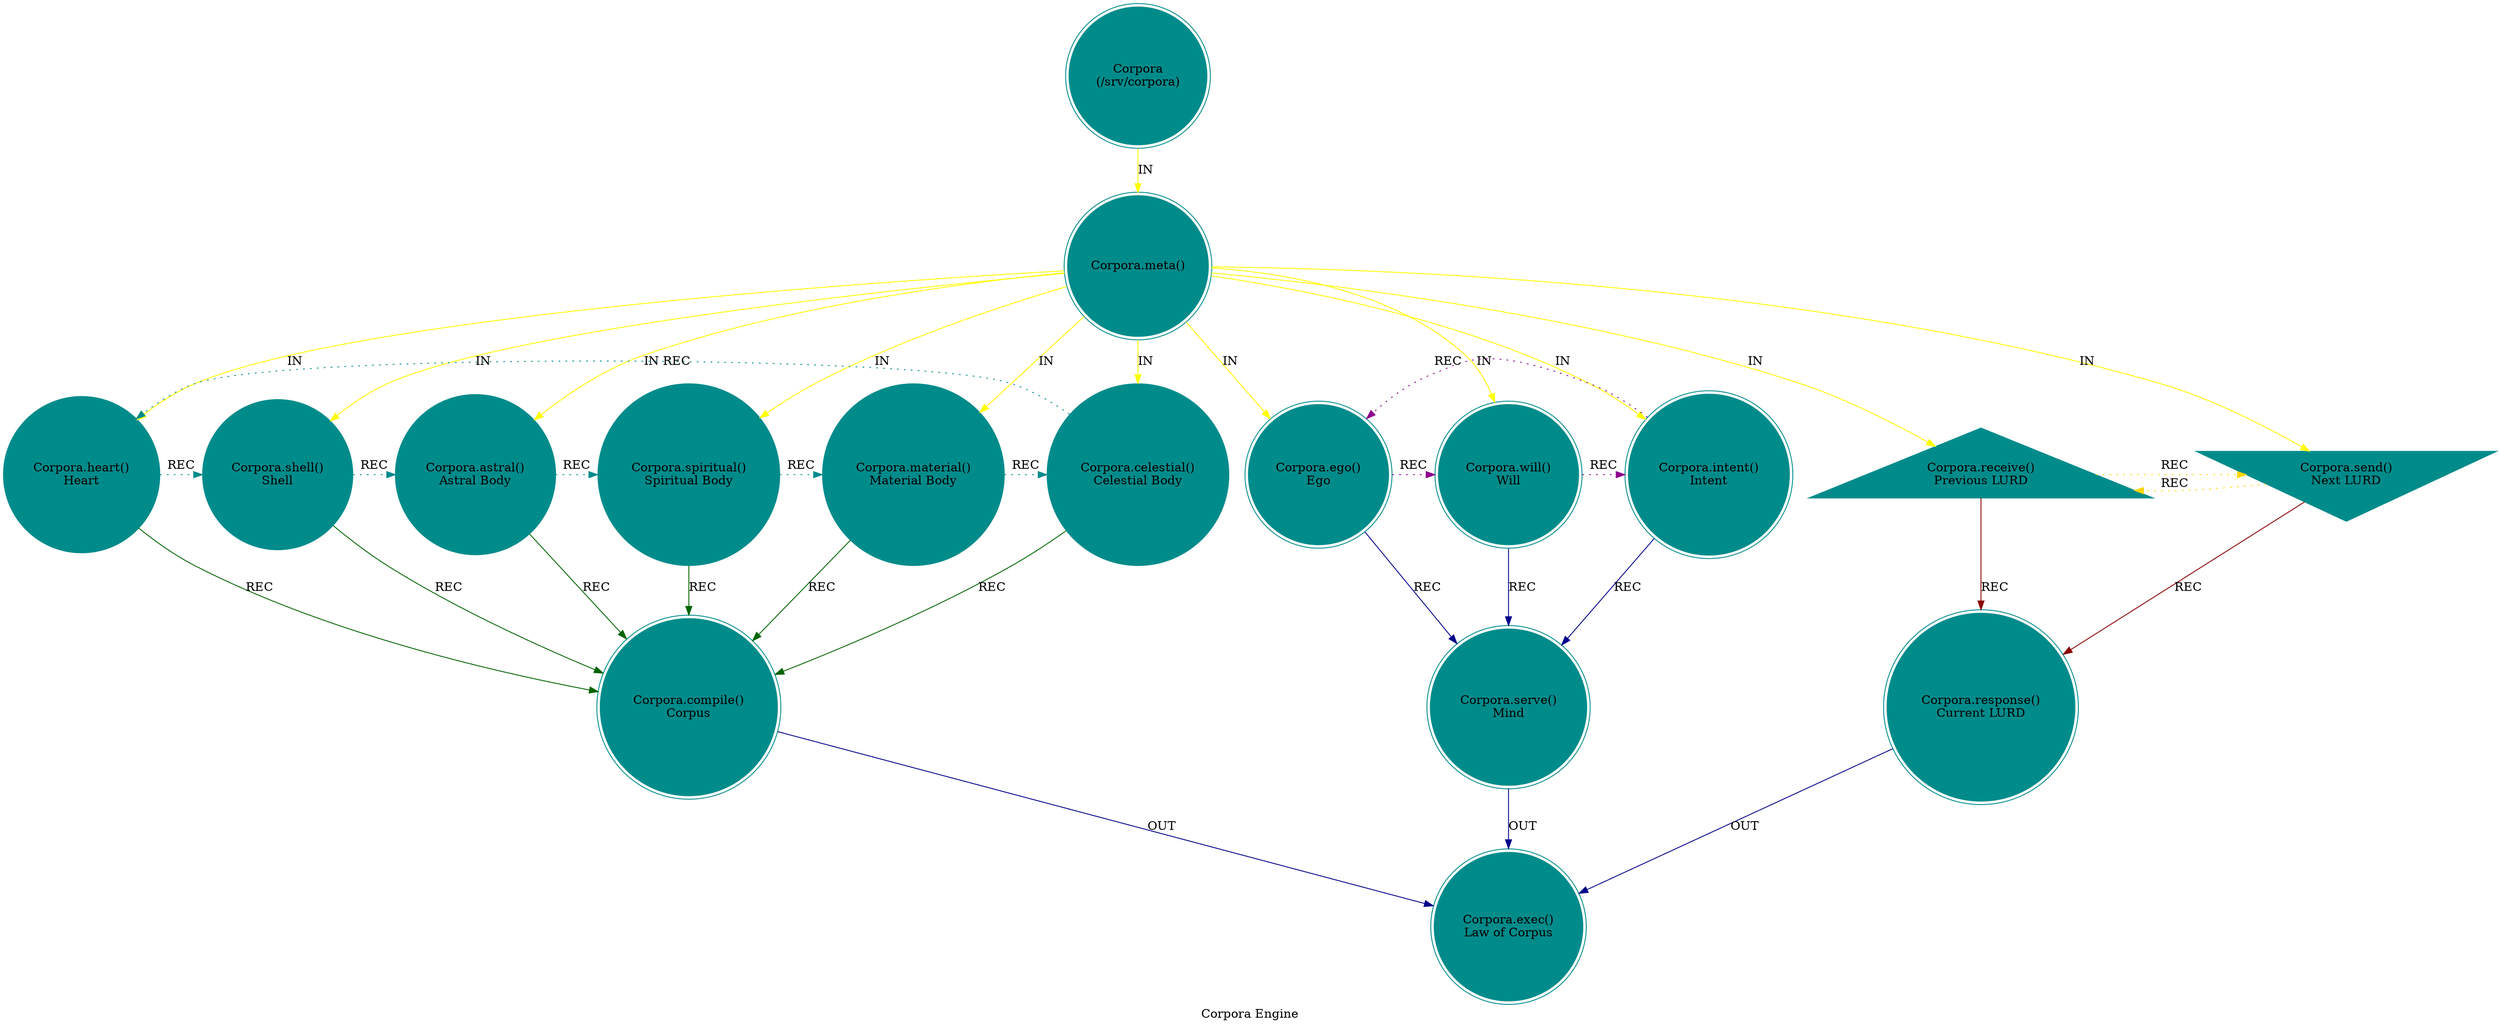 digraph CorporaEngine {
    label = "Corpora Engine";
    style = filled;
    color = red;
    comment = "";
    node [shape = circle; style = filled; color = darkcyan;];
    
    spark_d_mythos_t [label = "Corpora\n(/srv/corpora)";shape = doublecircle;];
    
    // r0::meta();r1,r2,r4,r8,r7,r5;r3,r6,r;ra::receive(),rb::send(),rc::dispatch(),rd::commit(),re::serve(),rf::exec()
    spark_0_corpus_t [label = "Corpora.meta()";shape = doublecircle;comment = "";];
    spark_1_corpus_t [label = "Corpora.heart()\nHeart";shape = circle;comment = "";];
    spark_2_corpus_t [label = "Corpora.shell()\nShell";shape = circle;comment = "";];
    spark_4_corpus_t [label = "Corpora.astral()\nAstral Body";shape = circle;comment = "";];
    spark_8_corpus_t [label = "Corpora.spiritual()\nSpiritual Body";shape = circle;comment = "";];
    spark_7_corpus_t [label = "Corpora.material()\nMaterial Body";shape = circle;comment = "";];
    spark_5_corpus_t [label = "Corpora.celestial()\nCelestial Body";shape = circle;comment = "";];
    spark_3_corpus_t [label = "Corpora.ego()\nEgo";shape = doublecircle;comment = "";];
    spark_6_corpus_t [label = "Corpora.will()\nWill";shape = doublecircle;comment = "";];
    spark_9_corpus_t [label = "Corpora.intent()\nIntent";shape = doublecircle;comment = "";];
    spark_a_corpus_t [label = "Corpora.receive()\nPrevious LURD";shape = triangle;comment = "";];
    spark_b_corpus_t [label = "Corpora.send()\nNext LURD";shape = invtriangle;comment = "";];
    spark_c_corpus_t [label = "Corpora.response()\nCurrent LURD";shape = doublecircle;comment = "";];
    spark_d_corpus_t [label = "Corpora.compile()\nCorpus";shape = doublecircle;comment = "";];
    spark_e_corpus_t [label = "Corpora.serve()\nMind";shape = doublecircle;comment = "`/srv/corpora`";];
    spark_f_corpus_t [label = "Corpora.exec()\nLaw of Corpus";shape = doublecircle;comment = "";];
    
    // IN = Input
    // OUT = Output
    // REC = Recursion
    spark_d_mythos_t -> spark_0_corpus_t -> {spark_a_corpus_t spark_b_corpus_t spark_1_corpus_t spark_2_corpus_t spark_3_corpus_t spark_4_corpus_t spark_5_corpus_t spark_6_corpus_t spark_7_corpus_t spark_8_corpus_t spark_9_corpus_t} [label = "IN"; color = yellow; comment = "";];
    
    {spark_a_corpus_t spark_b_corpus_t} -> spark_c_corpus_t [label = "REC"; color = darkred; comment = "";];
    {spark_1_corpus_t spark_2_corpus_t spark_4_corpus_t spark_8_corpus_t spark_7_corpus_t spark_5_corpus_t} -> spark_d_corpus_t [label = "REC"; color = darkgreen; comment = "";];
    {spark_3_corpus_t spark_6_corpus_t spark_9_corpus_t} -> spark_e_corpus_t [label = "REC"; color = darkblue; comment = "";];
    
    spark_1_corpus_t -> spark_2_corpus_t -> spark_4_corpus_t -> spark_8_corpus_t -> spark_7_corpus_t -> spark_5_corpus_t -> spark_1_corpus_t [label = "REC"; color = darkcyan; comment = ""; style = dotted; constraint = false;];
    spark_3_corpus_t -> spark_6_corpus_t -> spark_9_corpus_t -> spark_3_corpus_t [label = "REC"; color = darkmagenta; comment = ""; style = dotted; constraint = false;];
    spark_a_corpus_t -> spark_b_corpus_t -> spark_a_corpus_t [label = "REC"; color = gold; comment = ""; style = dotted; constraint = false;];
    
    {spark_c_corpus_t spark_d_corpus_t spark_e_corpus_t} -> spark_f_corpus_t [label = "OUT"; color = darkblue; comment = "";];
}